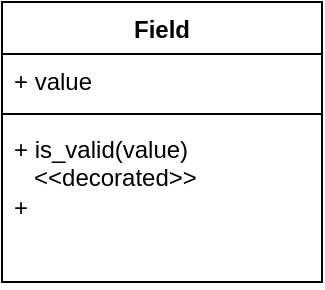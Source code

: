 <mxfile version="24.4.9" type="github">
  <diagram name="Strona-1" id="zYO2sCu1QXrAk6QiHeTk">
    <mxGraphModel dx="1050" dy="565" grid="1" gridSize="10" guides="1" tooltips="1" connect="1" arrows="1" fold="1" page="1" pageScale="1" pageWidth="827" pageHeight="1169" math="0" shadow="0">
      <root>
        <mxCell id="0" />
        <mxCell id="1" parent="0" />
        <mxCell id="mx-4NaTMaPNGH0PU4mnk-2" value="Field" style="swimlane;fontStyle=1;align=center;verticalAlign=top;childLayout=stackLayout;horizontal=1;startSize=26;horizontalStack=0;resizeParent=1;resizeParentMax=0;resizeLast=0;collapsible=1;marginBottom=0;whiteSpace=wrap;html=1;" parent="1" vertex="1">
          <mxGeometry x="200" y="170" width="160" height="140" as="geometry">
            <mxRectangle x="200" y="170" width="70" height="30" as="alternateBounds" />
          </mxGeometry>
        </mxCell>
        <mxCell id="mx-4NaTMaPNGH0PU4mnk-3" value="&lt;div&gt;+ value&lt;/div&gt;" style="text;strokeColor=none;fillColor=none;align=left;verticalAlign=top;spacingLeft=4;spacingRight=4;overflow=hidden;rotatable=0;points=[[0,0.5],[1,0.5]];portConstraint=eastwest;whiteSpace=wrap;html=1;" parent="mx-4NaTMaPNGH0PU4mnk-2" vertex="1">
          <mxGeometry y="26" width="160" height="26" as="geometry" />
        </mxCell>
        <mxCell id="mx-4NaTMaPNGH0PU4mnk-4" value="" style="line;strokeWidth=1;fillColor=none;align=left;verticalAlign=middle;spacingTop=-1;spacingLeft=3;spacingRight=3;rotatable=0;labelPosition=right;points=[];portConstraint=eastwest;strokeColor=inherit;" parent="mx-4NaTMaPNGH0PU4mnk-2" vertex="1">
          <mxGeometry y="52" width="160" height="8" as="geometry" />
        </mxCell>
        <mxCell id="mx-4NaTMaPNGH0PU4mnk-5" value="+ is_valid(value)&lt;div&gt;&amp;nbsp; &amp;nbsp;&amp;lt;&amp;lt;decorated&amp;gt;&amp;gt;&lt;/div&gt;&lt;div&gt;+&amp;nbsp;&lt;/div&gt;" style="text;strokeColor=none;fillColor=none;align=left;verticalAlign=top;spacingLeft=4;spacingRight=4;overflow=hidden;rotatable=0;points=[[0,0.5],[1,0.5]];portConstraint=eastwest;whiteSpace=wrap;html=1;" parent="mx-4NaTMaPNGH0PU4mnk-2" vertex="1">
          <mxGeometry y="60" width="160" height="80" as="geometry" />
        </mxCell>
      </root>
    </mxGraphModel>
  </diagram>
</mxfile>

